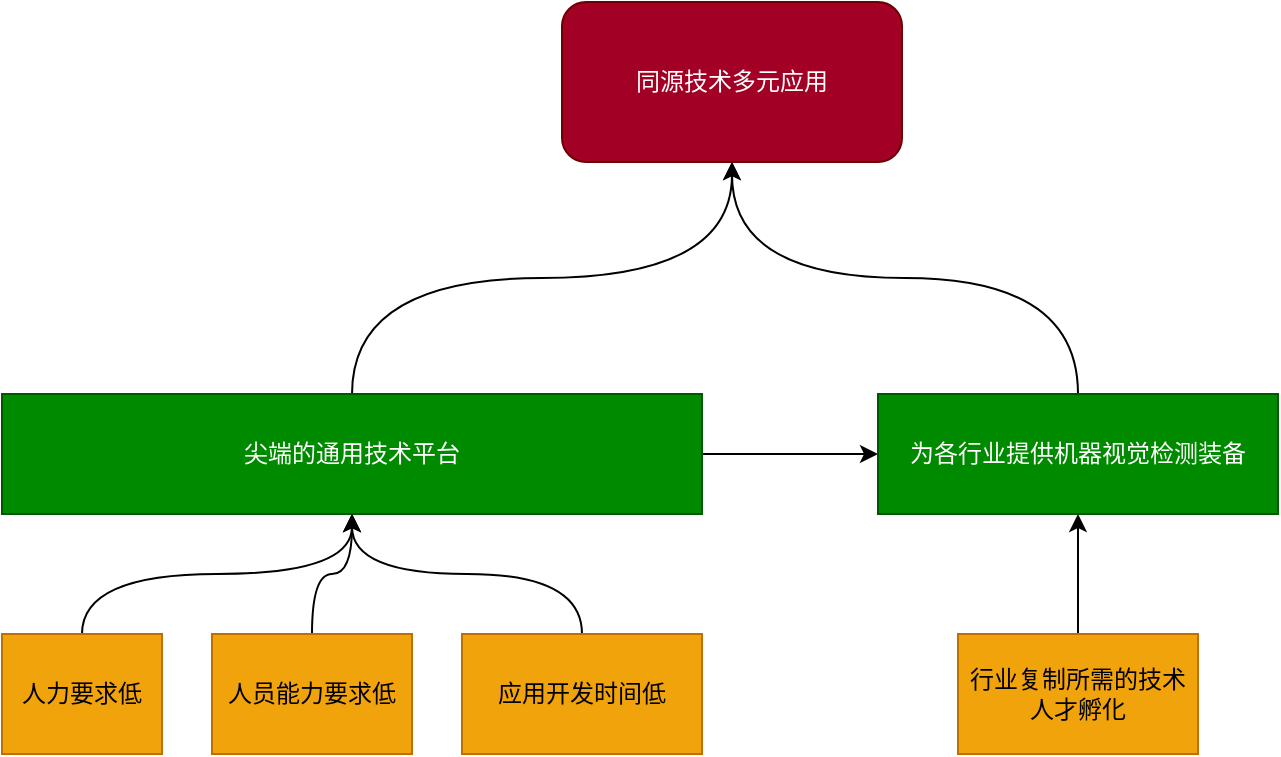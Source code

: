<mxfile version="20.6.2" type="github">
  <diagram id="9782Lkdx7FoczSIXshVx" name="第 1 页">
    <mxGraphModel dx="1300" dy="794" grid="1" gridSize="10" guides="1" tooltips="1" connect="1" arrows="1" fold="1" page="1" pageScale="1" pageWidth="827" pageHeight="1169" math="0" shadow="0">
      <root>
        <mxCell id="0" />
        <mxCell id="1" parent="0" />
        <mxCell id="hPg7-dO7ndz1ARxZVG1T-19" style="edgeStyle=orthogonalEdgeStyle;curved=1;rounded=0;orthogonalLoop=1;jettySize=auto;html=1;exitX=0.5;exitY=0;exitDx=0;exitDy=0;" edge="1" parent="1" source="hPg7-dO7ndz1ARxZVG1T-1" target="hPg7-dO7ndz1ARxZVG1T-9">
          <mxGeometry relative="1" as="geometry" />
        </mxCell>
        <mxCell id="hPg7-dO7ndz1ARxZVG1T-20" style="edgeStyle=orthogonalEdgeStyle;curved=1;rounded=0;orthogonalLoop=1;jettySize=auto;html=1;exitX=1;exitY=0.5;exitDx=0;exitDy=0;entryX=0;entryY=0.5;entryDx=0;entryDy=0;" edge="1" parent="1" source="hPg7-dO7ndz1ARxZVG1T-1" target="hPg7-dO7ndz1ARxZVG1T-2">
          <mxGeometry relative="1" as="geometry" />
        </mxCell>
        <mxCell id="hPg7-dO7ndz1ARxZVG1T-1" value="尖端的通用技术平台" style="rounded=0;whiteSpace=wrap;html=1;fillColor=#008a00;fontColor=#ffffff;strokeColor=#005700;" vertex="1" parent="1">
          <mxGeometry x="110" y="386" width="350" height="60" as="geometry" />
        </mxCell>
        <mxCell id="hPg7-dO7ndz1ARxZVG1T-23" style="edgeStyle=orthogonalEdgeStyle;curved=1;rounded=0;orthogonalLoop=1;jettySize=auto;html=1;exitX=0.5;exitY=0;exitDx=0;exitDy=0;entryX=0.5;entryY=1;entryDx=0;entryDy=0;" edge="1" parent="1" source="hPg7-dO7ndz1ARxZVG1T-2" target="hPg7-dO7ndz1ARxZVG1T-9">
          <mxGeometry relative="1" as="geometry" />
        </mxCell>
        <mxCell id="hPg7-dO7ndz1ARxZVG1T-2" value="为各行业提供机器视觉检测装备" style="rounded=0;whiteSpace=wrap;html=1;fillColor=#008a00;fontColor=#ffffff;strokeColor=#005700;" vertex="1" parent="1">
          <mxGeometry x="548" y="386" width="200" height="60" as="geometry" />
        </mxCell>
        <mxCell id="hPg7-dO7ndz1ARxZVG1T-16" style="edgeStyle=orthogonalEdgeStyle;curved=1;rounded=0;orthogonalLoop=1;jettySize=auto;html=1;exitX=0.5;exitY=0;exitDx=0;exitDy=0;" edge="1" parent="1" source="hPg7-dO7ndz1ARxZVG1T-3" target="hPg7-dO7ndz1ARxZVG1T-1">
          <mxGeometry relative="1" as="geometry" />
        </mxCell>
        <mxCell id="hPg7-dO7ndz1ARxZVG1T-3" value="人力要求低" style="rounded=0;whiteSpace=wrap;html=1;fillColor=#f0a30a;fontColor=#000000;strokeColor=#BD7000;" vertex="1" parent="1">
          <mxGeometry x="110" y="506" width="80" height="60" as="geometry" />
        </mxCell>
        <mxCell id="hPg7-dO7ndz1ARxZVG1T-17" style="edgeStyle=orthogonalEdgeStyle;curved=1;rounded=0;orthogonalLoop=1;jettySize=auto;html=1;exitX=0.5;exitY=0;exitDx=0;exitDy=0;entryX=0.5;entryY=1;entryDx=0;entryDy=0;" edge="1" parent="1" source="hPg7-dO7ndz1ARxZVG1T-4" target="hPg7-dO7ndz1ARxZVG1T-1">
          <mxGeometry relative="1" as="geometry" />
        </mxCell>
        <mxCell id="hPg7-dO7ndz1ARxZVG1T-4" value="人员能力要求低" style="rounded=0;whiteSpace=wrap;html=1;fillColor=#f0a30a;fontColor=#000000;strokeColor=#BD7000;" vertex="1" parent="1">
          <mxGeometry x="215" y="506" width="100" height="60" as="geometry" />
        </mxCell>
        <mxCell id="hPg7-dO7ndz1ARxZVG1T-18" style="edgeStyle=orthogonalEdgeStyle;curved=1;rounded=0;orthogonalLoop=1;jettySize=auto;html=1;exitX=0.5;exitY=0;exitDx=0;exitDy=0;" edge="1" parent="1" source="hPg7-dO7ndz1ARxZVG1T-5" target="hPg7-dO7ndz1ARxZVG1T-1">
          <mxGeometry relative="1" as="geometry" />
        </mxCell>
        <mxCell id="hPg7-dO7ndz1ARxZVG1T-5" value="应用开发时间低" style="rounded=0;whiteSpace=wrap;html=1;fillColor=#f0a30a;fontColor=#000000;strokeColor=#BD7000;" vertex="1" parent="1">
          <mxGeometry x="340" y="506" width="120" height="60" as="geometry" />
        </mxCell>
        <mxCell id="hPg7-dO7ndz1ARxZVG1T-22" style="edgeStyle=orthogonalEdgeStyle;curved=1;rounded=0;orthogonalLoop=1;jettySize=auto;html=1;exitX=0.5;exitY=0;exitDx=0;exitDy=0;entryX=0.5;entryY=1;entryDx=0;entryDy=0;" edge="1" parent="1" source="hPg7-dO7ndz1ARxZVG1T-8" target="hPg7-dO7ndz1ARxZVG1T-2">
          <mxGeometry relative="1" as="geometry" />
        </mxCell>
        <mxCell id="hPg7-dO7ndz1ARxZVG1T-8" value="行业复制所需的技术人才孵化" style="rounded=0;whiteSpace=wrap;html=1;fillColor=#f0a30a;fontColor=#000000;strokeColor=#BD7000;" vertex="1" parent="1">
          <mxGeometry x="588" y="506" width="120" height="60" as="geometry" />
        </mxCell>
        <mxCell id="hPg7-dO7ndz1ARxZVG1T-9" value="同源技术多元应用" style="rounded=1;whiteSpace=wrap;html=1;fillColor=#a20025;fontColor=#ffffff;strokeColor=#6F0000;" vertex="1" parent="1">
          <mxGeometry x="390" y="190" width="170" height="80" as="geometry" />
        </mxCell>
      </root>
    </mxGraphModel>
  </diagram>
</mxfile>
